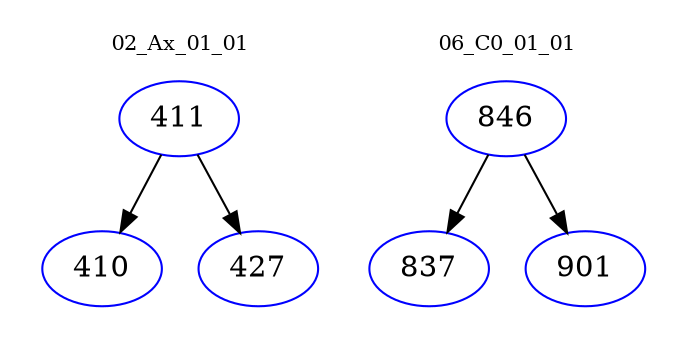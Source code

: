 digraph{
subgraph cluster_0 {
color = white
label = "02_Ax_01_01";
fontsize=10;
T0_411 [label="411", color="blue"]
T0_411 -> T0_410 [color="black"]
T0_410 [label="410", color="blue"]
T0_411 -> T0_427 [color="black"]
T0_427 [label="427", color="blue"]
}
subgraph cluster_1 {
color = white
label = "06_C0_01_01";
fontsize=10;
T1_846 [label="846", color="blue"]
T1_846 -> T1_837 [color="black"]
T1_837 [label="837", color="blue"]
T1_846 -> T1_901 [color="black"]
T1_901 [label="901", color="blue"]
}
}
